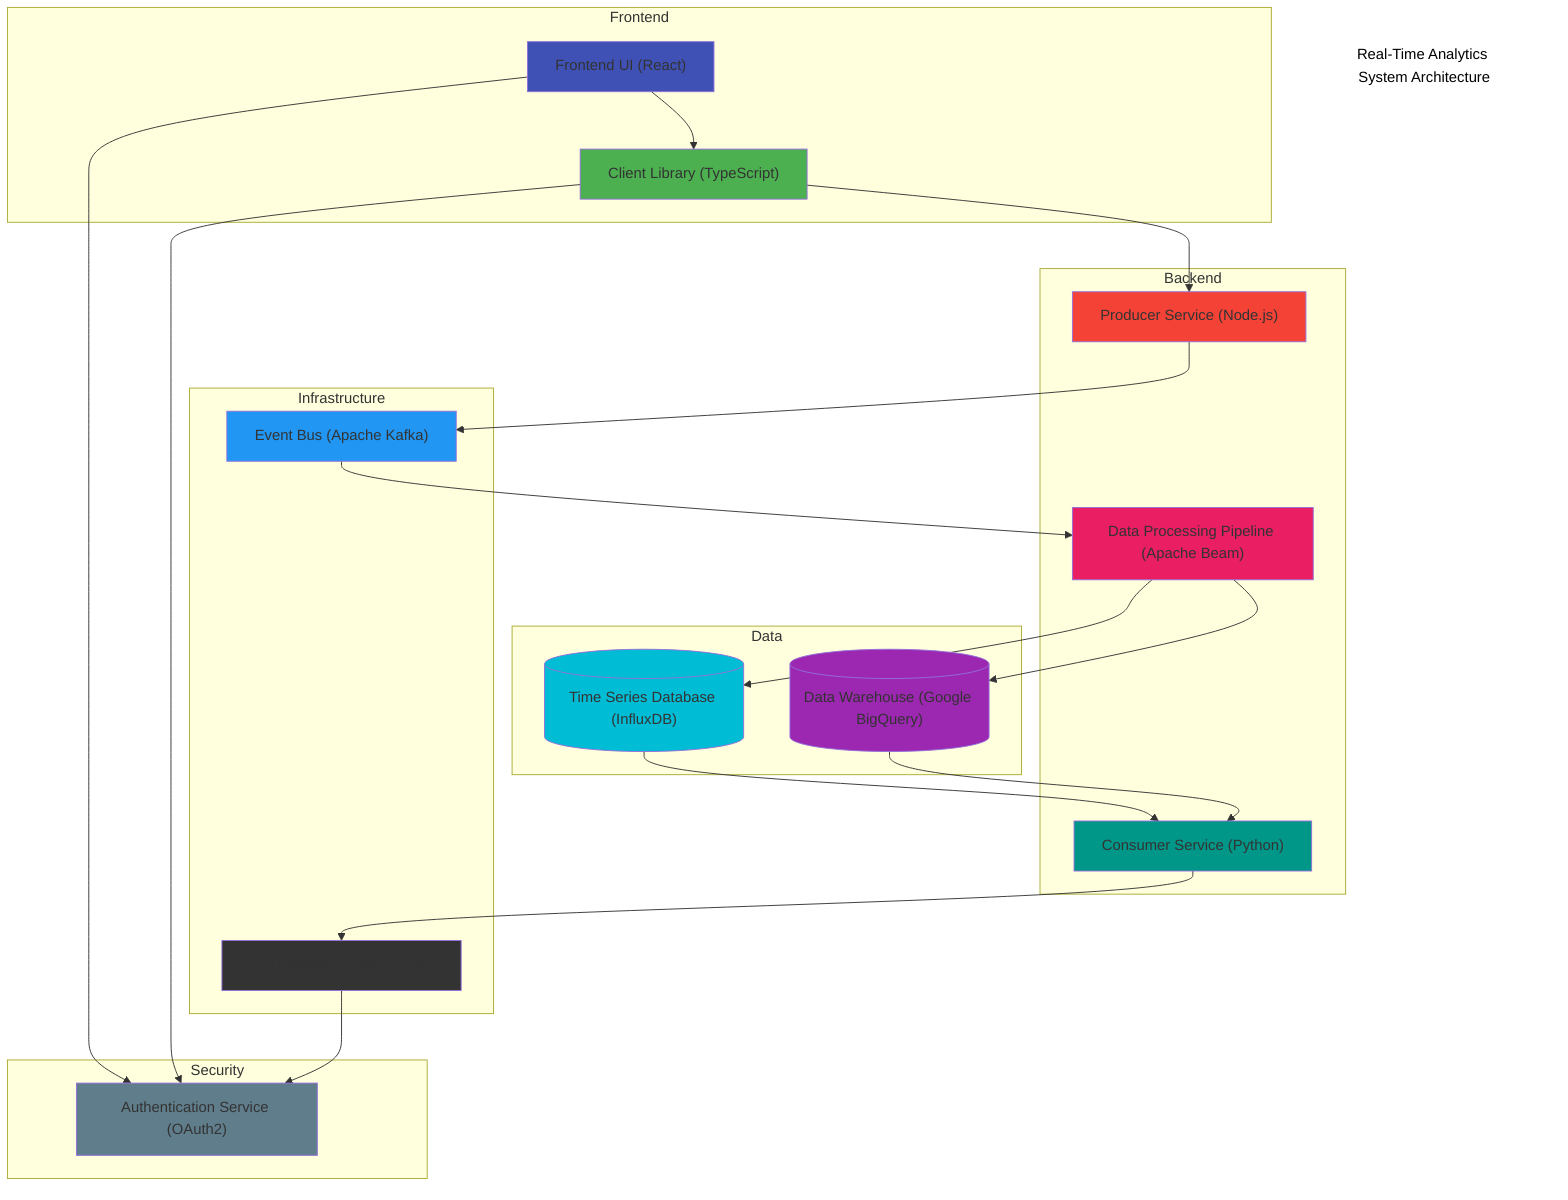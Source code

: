 flowchart TD
    title["Real-Time Analytics System Architecture"]
    subgraph frontend["Frontend"]
        frontend_ui
        client_library
    end
    subgraph backend["Backend"]
        producer_service
        data_processing_pipeline
        consumer_service
    end
    subgraph data["Data"]
        data_warehouse
        time_series_database
    end
    subgraph infrastructure["Infrastructure"]
        event_bus
        api_gateway
    end
    subgraph security["Security"]
        authentication_service
    end
    frontend_ui["Frontend UI (React)"]
    client_library["Client Library (TypeScript)"]
    producer_service["Producer Service (Node.js)"]
    event_bus["Event Bus (Apache Kafka)"]
    data_processing_pipeline["Data Processing Pipeline (Apache Beam)"]
    data_warehouse[("Data Warehouse (Google BigQuery)")]
    time_series_database[("Time Series Database (InfluxDB)")]
    consumer_service["Consumer Service (Python)"]
    authentication_service["Authentication Service (OAuth2)"]
    api_gateway["API Gateway (Envoy Proxy)"]
    frontend_ui --> client_library
    client_library --> producer_service
    producer_service --> event_bus
    event_bus --> data_processing_pipeline
    data_processing_pipeline --> data_warehouse
    data_processing_pipeline --> time_series_database
    time_series_database --> consumer_service
    data_warehouse --> consumer_service
    consumer_service --> api_gateway
    frontend_ui --> authentication_service
    client_library --> authentication_service
    api_gateway --> authentication_service
    style frontend_ui fill:#3f51b5,stroke:solid
    style client_library fill:#4caf50,stroke:dashed
    style producer_service fill:#f44336,stroke:dotted
    style event_bus fill:#2196f3,stroke:double
    style data_processing_pipeline fill:#e91e63,stroke:solid
    style data_warehouse fill:#9c27b0,stroke:solid
    style time_series_database fill:#00bcd4,stroke:solid
    style consumer_service fill:#009688,stroke:solid
    style authentication_service fill:#607d8b,stroke:solid
    style api_gateway fill:#333,stroke:solid
    style title fill:#FFFFFF,stroke:#FFFFFF,color:#000000,font-size:16px